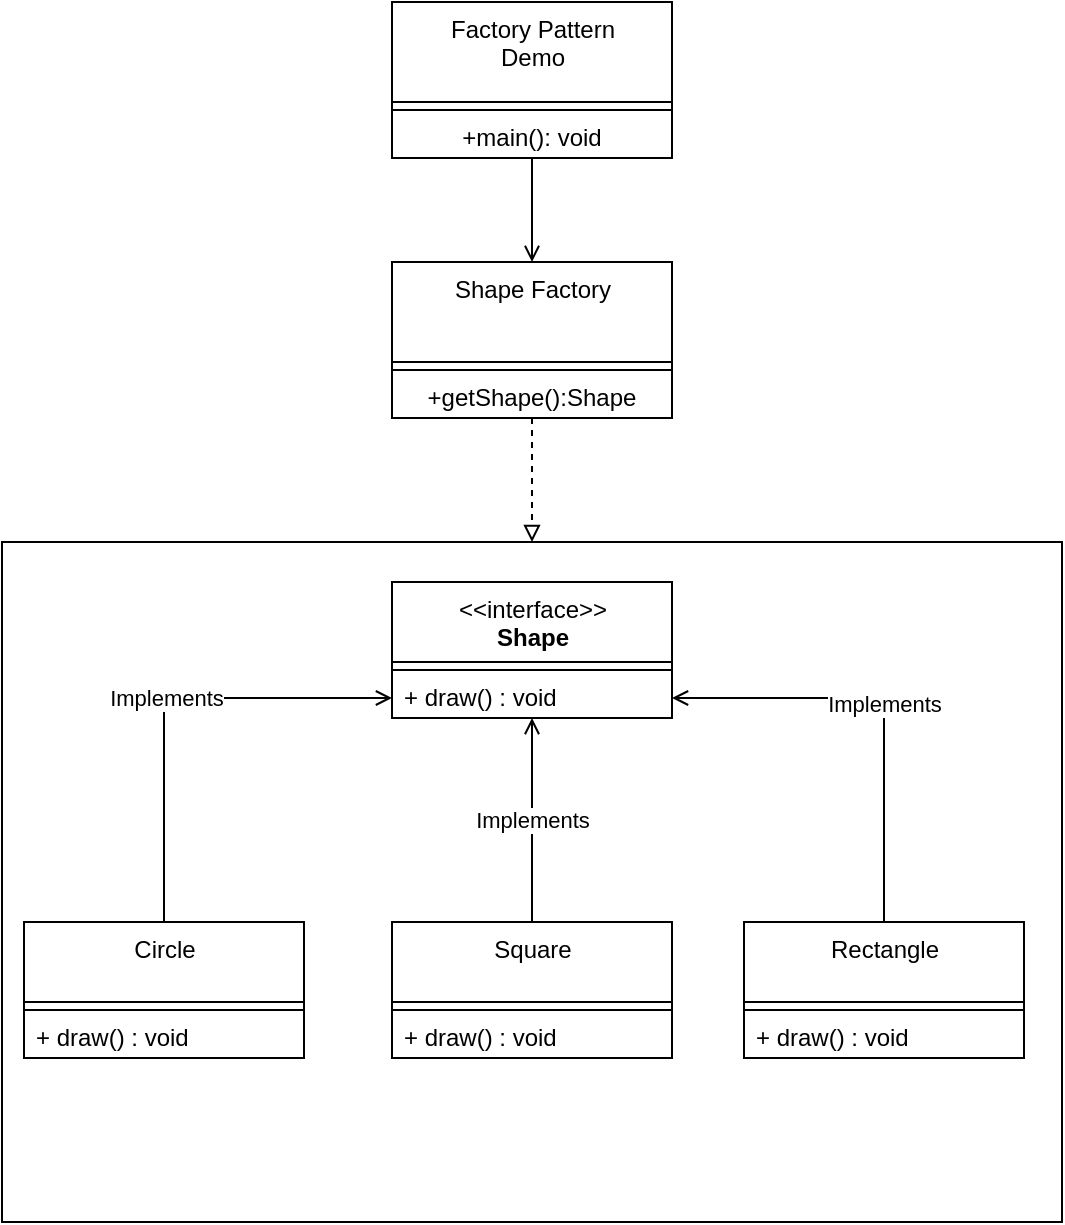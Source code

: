 <mxfile version="20.5.1" type="device"><diagram id="RJYPrmKuxPeglB6K4hpE" name="Page-1"><mxGraphModel dx="1113" dy="626" grid="1" gridSize="10" guides="1" tooltips="1" connect="1" arrows="1" fold="1" page="1" pageScale="1" pageWidth="827" pageHeight="1169" math="0" shadow="0"><root><mxCell id="0"/><mxCell id="1" parent="0"/><mxCell id="fbuHKa-TFLqcol9F12Zg-24" style="edgeStyle=orthogonalEdgeStyle;rounded=0;orthogonalLoop=1;jettySize=auto;html=1;entryX=0.5;entryY=0;entryDx=0;entryDy=0;endArrow=open;endFill=0;" edge="1" parent="1" source="fbuHKa-TFLqcol9F12Zg-1" target="fbuHKa-TFLqcol9F12Zg-21"><mxGeometry relative="1" as="geometry"/></mxCell><mxCell id="fbuHKa-TFLqcol9F12Zg-1" value="Factory Pattern&lt;br&gt;Demo" style="swimlane;fontStyle=0;align=center;verticalAlign=top;childLayout=stackLayout;horizontal=1;startSize=50;horizontalStack=0;resizeParent=1;resizeParentMax=0;resizeLast=0;collapsible=0;marginBottom=0;html=1;" vertex="1" parent="1"><mxGeometry x="344" y="40" width="140" height="78" as="geometry"/></mxCell><mxCell id="fbuHKa-TFLqcol9F12Zg-6" value="" style="line;strokeWidth=1;fillColor=none;align=left;verticalAlign=middle;spacingTop=-1;spacingLeft=3;spacingRight=3;rotatable=0;labelPosition=right;points=[];portConstraint=eastwest;" vertex="1" parent="fbuHKa-TFLqcol9F12Zg-1"><mxGeometry y="50" width="140" height="8" as="geometry"/></mxCell><mxCell id="fbuHKa-TFLqcol9F12Zg-7" value="+main(): void" style="text;html=1;strokeColor=none;fillColor=none;align=center;verticalAlign=middle;spacingLeft=4;spacingRight=4;overflow=hidden;rotatable=0;points=[[0,0.5],[1,0.5]];portConstraint=eastwest;" vertex="1" parent="fbuHKa-TFLqcol9F12Zg-1"><mxGeometry y="58" width="140" height="20" as="geometry"/></mxCell><mxCell id="fbuHKa-TFLqcol9F12Zg-28" style="edgeStyle=orthogonalEdgeStyle;rounded=0;orthogonalLoop=1;jettySize=auto;html=1;dashed=1;endArrow=block;endFill=0;" edge="1" parent="1" source="fbuHKa-TFLqcol9F12Zg-21" target="fbuHKa-TFLqcol9F12Zg-26"><mxGeometry relative="1" as="geometry"/></mxCell><mxCell id="fbuHKa-TFLqcol9F12Zg-21" value="Shape Factory" style="swimlane;fontStyle=0;align=center;verticalAlign=top;childLayout=stackLayout;horizontal=1;startSize=50;horizontalStack=0;resizeParent=1;resizeParentMax=0;resizeLast=0;collapsible=0;marginBottom=0;html=1;" vertex="1" parent="1"><mxGeometry x="344" y="170" width="140" height="78" as="geometry"/></mxCell><mxCell id="fbuHKa-TFLqcol9F12Zg-22" value="" style="line;strokeWidth=1;fillColor=none;align=left;verticalAlign=middle;spacingTop=-1;spacingLeft=3;spacingRight=3;rotatable=0;labelPosition=right;points=[];portConstraint=eastwest;" vertex="1" parent="fbuHKa-TFLqcol9F12Zg-21"><mxGeometry y="50" width="140" height="8" as="geometry"/></mxCell><mxCell id="fbuHKa-TFLqcol9F12Zg-23" value="+getShape():Shape" style="text;html=1;strokeColor=none;fillColor=none;align=center;verticalAlign=middle;spacingLeft=4;spacingRight=4;overflow=hidden;rotatable=0;points=[[0,0.5],[1,0.5]];portConstraint=eastwest;" vertex="1" parent="fbuHKa-TFLqcol9F12Zg-21"><mxGeometry y="58" width="140" height="20" as="geometry"/></mxCell><mxCell id="fbuHKa-TFLqcol9F12Zg-26" value="" style="rounded=0;whiteSpace=wrap;html=1;" vertex="1" parent="1"><mxGeometry x="149" y="310" width="530" height="340" as="geometry"/></mxCell><mxCell id="fbuHKa-TFLqcol9F12Zg-29" value="&amp;lt;&amp;lt;interface&amp;gt;&amp;gt;&lt;br&gt;&lt;b&gt;Shape&lt;/b&gt;&lt;br&gt;" style="swimlane;fontStyle=0;align=center;verticalAlign=top;childLayout=stackLayout;horizontal=1;startSize=40;horizontalStack=0;resizeParent=1;resizeParentMax=0;resizeLast=0;collapsible=0;marginBottom=0;html=1;" vertex="1" parent="1"><mxGeometry x="344" y="330" width="140" height="68" as="geometry"/></mxCell><mxCell id="fbuHKa-TFLqcol9F12Zg-34" value="" style="line;strokeWidth=1;fillColor=none;align=left;verticalAlign=middle;spacingTop=-1;spacingLeft=3;spacingRight=3;rotatable=0;labelPosition=right;points=[];portConstraint=eastwest;" vertex="1" parent="fbuHKa-TFLqcol9F12Zg-29"><mxGeometry y="40" width="140" height="8" as="geometry"/></mxCell><mxCell id="fbuHKa-TFLqcol9F12Zg-36" value="+ draw() : void" style="text;html=1;strokeColor=none;fillColor=none;align=left;verticalAlign=middle;spacingLeft=4;spacingRight=4;overflow=hidden;rotatable=0;points=[[0,0.5],[1,0.5]];portConstraint=eastwest;" vertex="1" parent="fbuHKa-TFLqcol9F12Zg-29"><mxGeometry y="48" width="140" height="20" as="geometry"/></mxCell><mxCell id="fbuHKa-TFLqcol9F12Zg-58" value="Implements" style="edgeStyle=orthogonalEdgeStyle;rounded=0;orthogonalLoop=1;jettySize=auto;html=1;endArrow=open;endFill=0;" edge="1" parent="1" source="fbuHKa-TFLqcol9F12Zg-46" target="fbuHKa-TFLqcol9F12Zg-36"><mxGeometry relative="1" as="geometry"/></mxCell><mxCell id="fbuHKa-TFLqcol9F12Zg-46" value="Circle" style="swimlane;fontStyle=0;align=center;verticalAlign=top;childLayout=stackLayout;horizontal=1;startSize=40;horizontalStack=0;resizeParent=1;resizeParentMax=0;resizeLast=0;collapsible=0;marginBottom=0;html=1;" vertex="1" parent="1"><mxGeometry x="160" y="500" width="140" height="68" as="geometry"/></mxCell><mxCell id="fbuHKa-TFLqcol9F12Zg-47" value="" style="line;strokeWidth=1;fillColor=none;align=left;verticalAlign=middle;spacingTop=-1;spacingLeft=3;spacingRight=3;rotatable=0;labelPosition=right;points=[];portConstraint=eastwest;" vertex="1" parent="fbuHKa-TFLqcol9F12Zg-46"><mxGeometry y="40" width="140" height="8" as="geometry"/></mxCell><mxCell id="fbuHKa-TFLqcol9F12Zg-48" value="+ draw() : void" style="text;html=1;strokeColor=none;fillColor=none;align=left;verticalAlign=middle;spacingLeft=4;spacingRight=4;overflow=hidden;rotatable=0;points=[[0,0.5],[1,0.5]];portConstraint=eastwest;" vertex="1" parent="fbuHKa-TFLqcol9F12Zg-46"><mxGeometry y="48" width="140" height="20" as="geometry"/></mxCell><mxCell id="fbuHKa-TFLqcol9F12Zg-59" value="Implements" style="edgeStyle=orthogonalEdgeStyle;rounded=0;orthogonalLoop=1;jettySize=auto;html=1;endArrow=open;endFill=0;" edge="1" parent="1" source="fbuHKa-TFLqcol9F12Zg-49" target="fbuHKa-TFLqcol9F12Zg-36"><mxGeometry relative="1" as="geometry"><Array as="points"><mxPoint x="414" y="410"/><mxPoint x="414" y="410"/></Array></mxGeometry></mxCell><mxCell id="fbuHKa-TFLqcol9F12Zg-49" value="Square" style="swimlane;fontStyle=0;align=center;verticalAlign=top;childLayout=stackLayout;horizontal=1;startSize=40;horizontalStack=0;resizeParent=1;resizeParentMax=0;resizeLast=0;collapsible=0;marginBottom=0;html=1;" vertex="1" parent="1"><mxGeometry x="344" y="500" width="140" height="68" as="geometry"/></mxCell><mxCell id="fbuHKa-TFLqcol9F12Zg-50" value="" style="line;strokeWidth=1;fillColor=none;align=left;verticalAlign=middle;spacingTop=-1;spacingLeft=3;spacingRight=3;rotatable=0;labelPosition=right;points=[];portConstraint=eastwest;" vertex="1" parent="fbuHKa-TFLqcol9F12Zg-49"><mxGeometry y="40" width="140" height="8" as="geometry"/></mxCell><mxCell id="fbuHKa-TFLqcol9F12Zg-51" value="+ draw() : void" style="text;html=1;strokeColor=none;fillColor=none;align=left;verticalAlign=middle;spacingLeft=4;spacingRight=4;overflow=hidden;rotatable=0;points=[[0,0.5],[1,0.5]];portConstraint=eastwest;" vertex="1" parent="fbuHKa-TFLqcol9F12Zg-49"><mxGeometry y="48" width="140" height="20" as="geometry"/></mxCell><mxCell id="fbuHKa-TFLqcol9F12Zg-61" value="Implements" style="edgeStyle=orthogonalEdgeStyle;rounded=0;orthogonalLoop=1;jettySize=auto;html=1;entryX=1;entryY=0.5;entryDx=0;entryDy=0;endArrow=open;endFill=0;" edge="1" parent="1" source="fbuHKa-TFLqcol9F12Zg-52" target="fbuHKa-TFLqcol9F12Zg-36"><mxGeometry relative="1" as="geometry"/></mxCell><mxCell id="fbuHKa-TFLqcol9F12Zg-52" value="Rectangle" style="swimlane;fontStyle=0;align=center;verticalAlign=top;childLayout=stackLayout;horizontal=1;startSize=40;horizontalStack=0;resizeParent=1;resizeParentMax=0;resizeLast=0;collapsible=0;marginBottom=0;html=1;" vertex="1" parent="1"><mxGeometry x="520" y="500" width="140" height="68" as="geometry"/></mxCell><mxCell id="fbuHKa-TFLqcol9F12Zg-53" value="" style="line;strokeWidth=1;fillColor=none;align=left;verticalAlign=middle;spacingTop=-1;spacingLeft=3;spacingRight=3;rotatable=0;labelPosition=right;points=[];portConstraint=eastwest;" vertex="1" parent="fbuHKa-TFLqcol9F12Zg-52"><mxGeometry y="40" width="140" height="8" as="geometry"/></mxCell><mxCell id="fbuHKa-TFLqcol9F12Zg-54" value="+ draw() : void" style="text;html=1;strokeColor=none;fillColor=none;align=left;verticalAlign=middle;spacingLeft=4;spacingRight=4;overflow=hidden;rotatable=0;points=[[0,0.5],[1,0.5]];portConstraint=eastwest;" vertex="1" parent="fbuHKa-TFLqcol9F12Zg-52"><mxGeometry y="48" width="140" height="20" as="geometry"/></mxCell></root></mxGraphModel></diagram></mxfile>